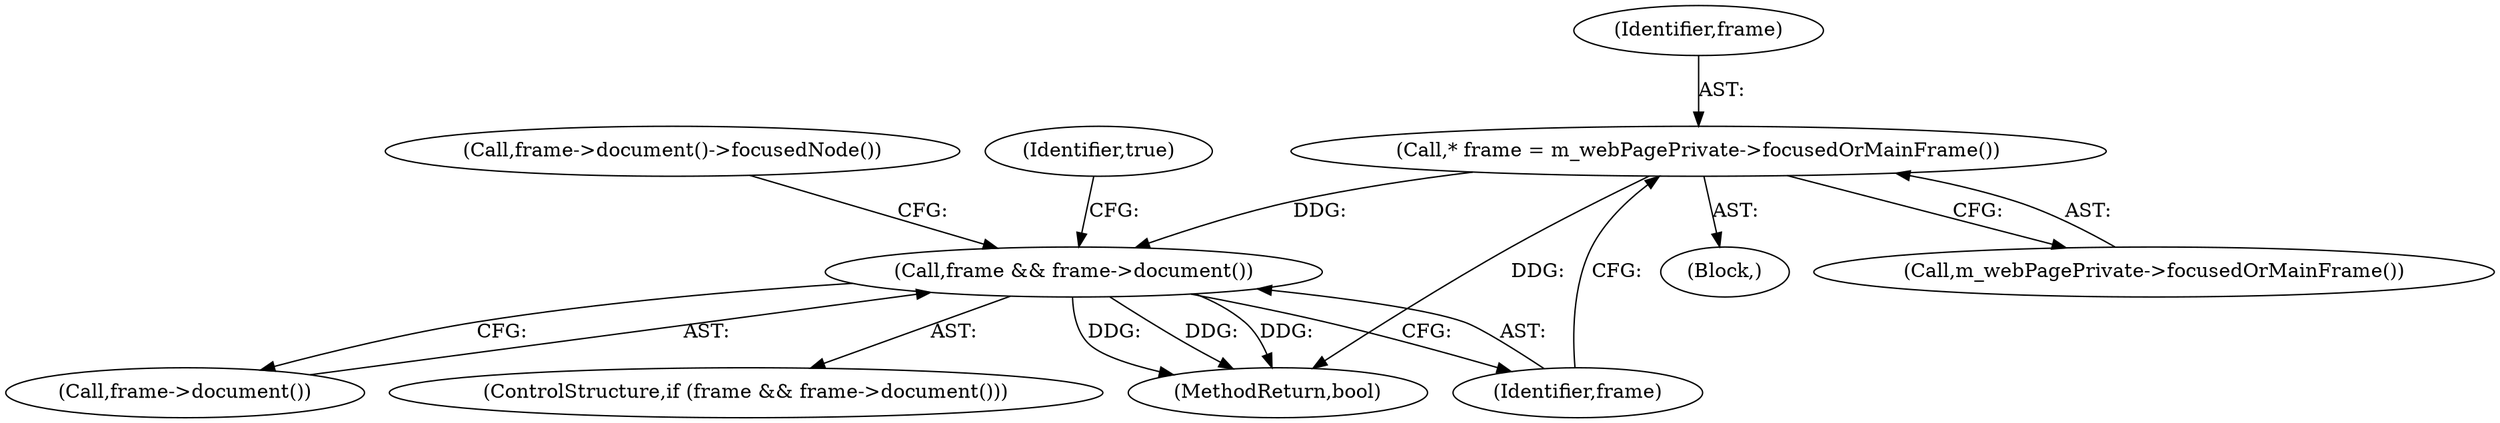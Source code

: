 digraph "0_Chrome_f81fcab3b31dfaff3473e8eb94c6531677116242@pointer" {
"1000119" [label="(Call,* frame = m_webPagePrivate->focusedOrMainFrame())"];
"1000123" [label="(Call,frame && frame->document())"];
"1000120" [label="(Identifier,frame)"];
"1000123" [label="(Call,frame && frame->document())"];
"1000119" [label="(Call,* frame = m_webPagePrivate->focusedOrMainFrame())"];
"1000125" [label="(Call,frame->document())"];
"1000122" [label="(ControlStructure,if (frame && frame->document()))"];
"1000105" [label="(Block,)"];
"1000121" [label="(Call,m_webPagePrivate->focusedOrMainFrame())"];
"1000148" [label="(MethodReturn,bool)"];
"1000129" [label="(Call,frame->document()->focusedNode())"];
"1000147" [label="(Identifier,true)"];
"1000124" [label="(Identifier,frame)"];
"1000119" -> "1000105"  [label="AST: "];
"1000119" -> "1000121"  [label="CFG: "];
"1000120" -> "1000119"  [label="AST: "];
"1000121" -> "1000119"  [label="AST: "];
"1000124" -> "1000119"  [label="CFG: "];
"1000119" -> "1000148"  [label="DDG: "];
"1000119" -> "1000123"  [label="DDG: "];
"1000123" -> "1000122"  [label="AST: "];
"1000123" -> "1000124"  [label="CFG: "];
"1000123" -> "1000125"  [label="CFG: "];
"1000124" -> "1000123"  [label="AST: "];
"1000125" -> "1000123"  [label="AST: "];
"1000129" -> "1000123"  [label="CFG: "];
"1000147" -> "1000123"  [label="CFG: "];
"1000123" -> "1000148"  [label="DDG: "];
"1000123" -> "1000148"  [label="DDG: "];
"1000123" -> "1000148"  [label="DDG: "];
}

